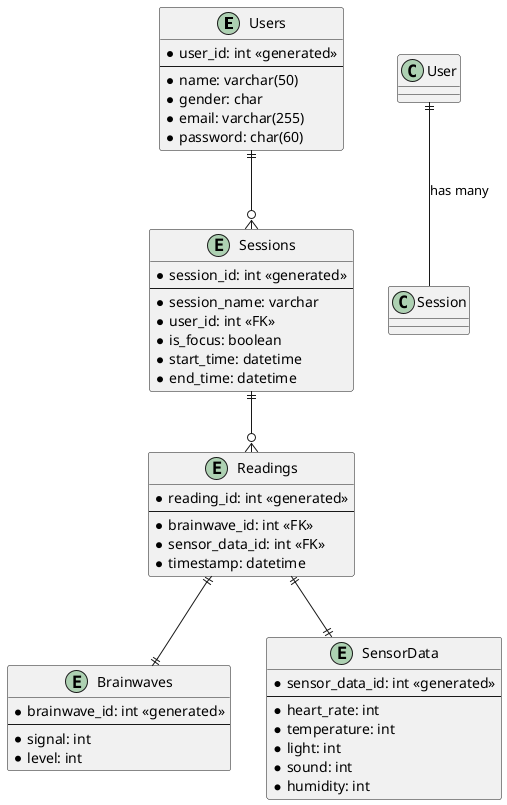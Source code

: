 @startuml
entity Users {
  * user_id: int <<generated>>
  --
  * name: varchar(50)
  * gender: char
  * email: varchar(255)
  * password: char(60)
}

entity Sessions {
  * session_id: int <<generated>>
  --
  * session_name: varchar
  * user_id: int <<FK>>
  * is_focus: boolean
  * start_time: datetime
  * end_time: datetime
}

entity Brainwaves {
  * brainwave_id: int <<generated>>
  --
  * signal: int
  * level: int
}

entity SensorData {
  * sensor_data_id: int <<generated>>
  --
  * heart_rate: int
  * temperature: int
  * light: int
  * sound: int
  * humidity: int
}

entity Readings {
  * reading_id: int <<generated>>
  --
  * brainwave_id: int <<FK>>
  * sensor_data_id: int <<FK>>
  * timestamp: datetime
}

Users ||--o{ Sessions
Sessions ||--o{ Readings
Readings ||--|| Brainwaves
Readings ||--|| SensorData

User ||--Session: has many
@enduml
